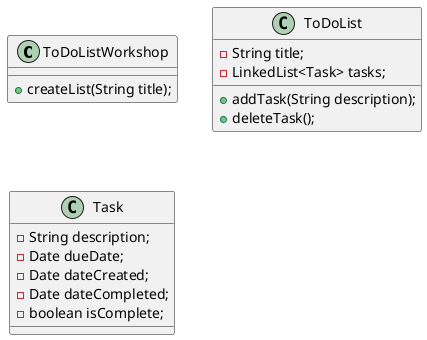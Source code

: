 @startuml

class ToDoListWorkshop {
    +createList(String title);
}

class ToDoList {
    -String title;
    -LinkedList<Task> tasks;

    +addTask(String description);
    +deleteTask();
}

class Task {
    -String description;
    -Date dueDate;
    -Date dateCreated;
    -Date dateCompleted;
    -boolean isComplete;
}

@enduml